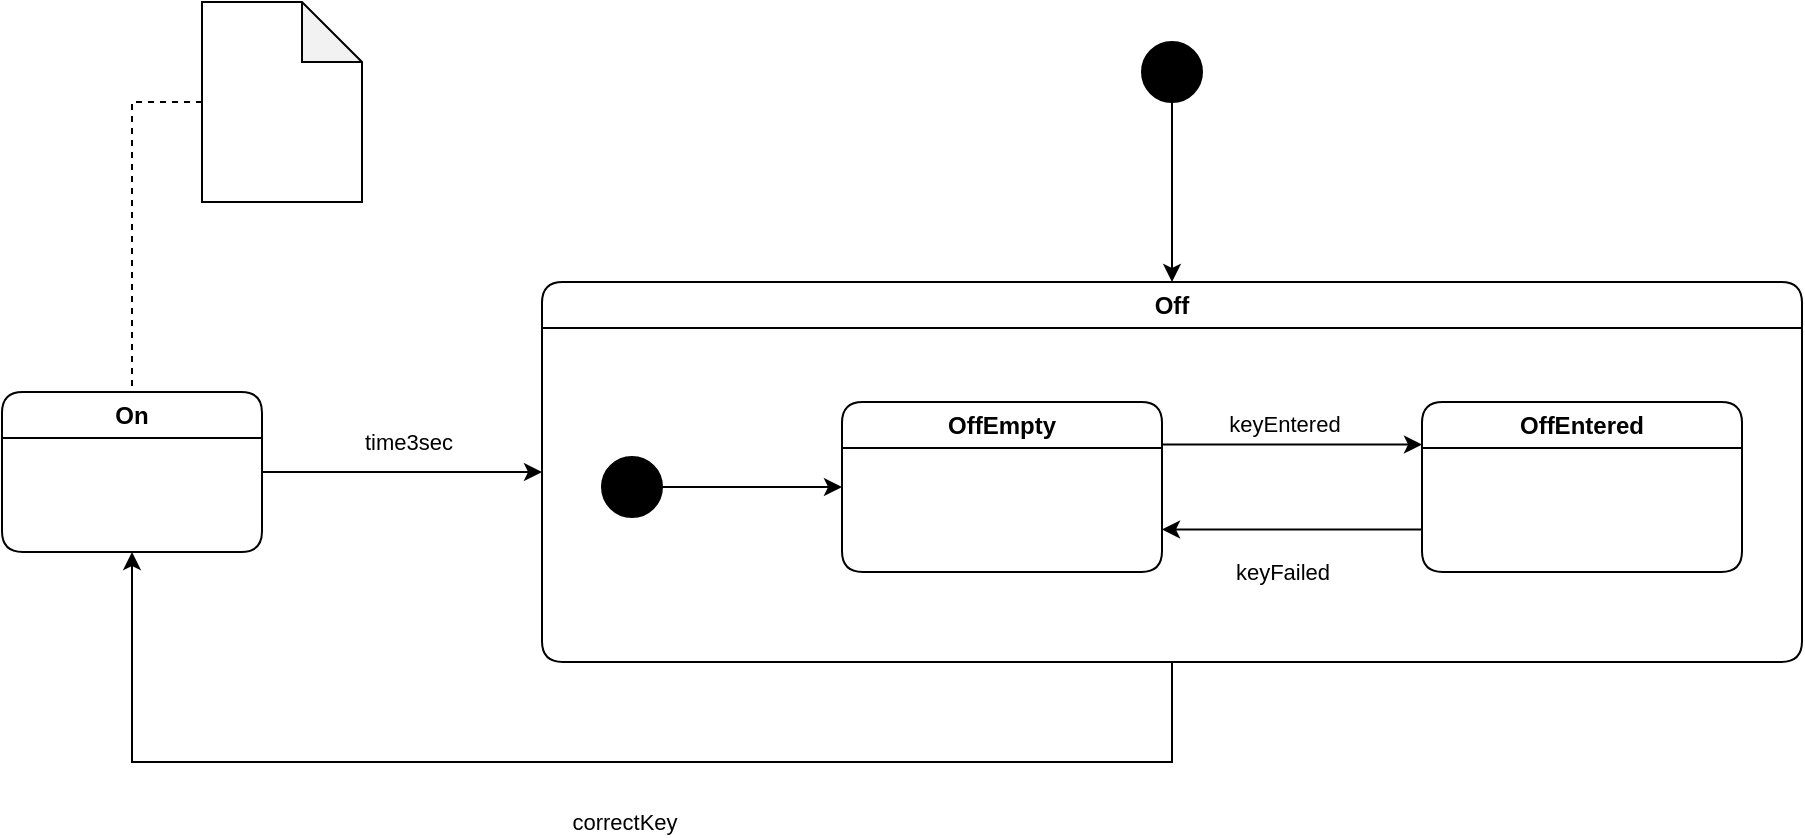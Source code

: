 <mxfile>
    <diagram id="kb6ERmdoE3fj__gCxbpV" name="Page-1">
        <mxGraphModel dx="1240" dy="744" grid="1" gridSize="10" guides="1" tooltips="1" connect="1" arrows="1" fold="1" page="0" pageScale="1" pageWidth="827" pageHeight="1169" math="0" shadow="0">
            <root>
                <mxCell id="0"/>
                <mxCell id="1" parent="0"/>
                <mxCell id="EBAIrEwSQ_sO8G7dM4pI-15" style="edgeStyle=orthogonalEdgeStyle;rounded=0;orthogonalLoop=1;jettySize=auto;html=1;exitX=1;exitY=0.5;exitDx=0;exitDy=0;entryX=0;entryY=0.5;entryDx=0;entryDy=0;" parent="1" source="EBAIrEwSQ_sO8G7dM4pI-10" target="3" edge="1">
                    <mxGeometry relative="1" as="geometry">
                        <mxPoint x="-350" y="115" as="targetPoint"/>
                    </mxGeometry>
                </mxCell>
                <mxCell id="EBAIrEwSQ_sO8G7dM4pI-18" value="time3sec" style="edgeLabel;html=1;align=center;verticalAlign=middle;resizable=0;points=[];" parent="EBAIrEwSQ_sO8G7dM4pI-15" vertex="1" connectable="0">
                    <mxGeometry x="0.311" y="1" relative="1" as="geometry">
                        <mxPoint x="-19" y="-14" as="offset"/>
                    </mxGeometry>
                </mxCell>
                <object label="On" type="state" id="EBAIrEwSQ_sO8G7dM4pI-10">
                    <mxCell style="swimlane;rounded=1;whiteSpace=wrap;html=1;glass=0;sketch=0;" parent="1" vertex="1">
                        <mxGeometry x="-590" y="75" width="130" height="80" as="geometry"/>
                    </mxCell>
                </object>
                <mxCell id="EBAIrEwSQ_sO8G7dM4pI-16" style="edgeStyle=orthogonalEdgeStyle;rounded=0;orthogonalLoop=1;jettySize=auto;html=1;entryX=0.5;entryY=1;entryDx=0;entryDy=0;exitX=0.5;exitY=1;exitDx=0;exitDy=0;" parent="1" source="3" target="EBAIrEwSQ_sO8G7dM4pI-10" edge="1">
                    <mxGeometry relative="1" as="geometry">
                        <mxPoint x="-360" y="260" as="targetPoint"/>
                        <mxPoint x="-320" y="356" as="sourcePoint"/>
                        <Array as="points">
                            <mxPoint x="-5" y="260"/>
                            <mxPoint x="-525" y="260"/>
                        </Array>
                    </mxGeometry>
                </mxCell>
                <mxCell id="EBAIrEwSQ_sO8G7dM4pI-21" value="correctKey" style="edgeLabel;html=1;align=center;verticalAlign=middle;resizable=0;points=[];" parent="EBAIrEwSQ_sO8G7dM4pI-16" vertex="1" connectable="0">
                    <mxGeometry x="-0.087" y="1" relative="1" as="geometry">
                        <mxPoint x="-16" y="29" as="offset"/>
                    </mxGeometry>
                </mxCell>
                <mxCell id="EBAIrEwSQ_sO8G7dM4pI-20" style="edgeStyle=orthogonalEdgeStyle;rounded=0;orthogonalLoop=1;jettySize=auto;html=1;exitX=0;exitY=0.5;exitDx=0;exitDy=0;exitPerimeter=0;entryX=0.5;entryY=0;entryDx=0;entryDy=0;endArrow=none;endFill=0;dashed=1;" parent="1" source="EBAIrEwSQ_sO8G7dM4pI-19" target="EBAIrEwSQ_sO8G7dM4pI-10" edge="1">
                    <mxGeometry relative="1" as="geometry"/>
                </mxCell>
                <object label="" type="note" id="EBAIrEwSQ_sO8G7dM4pI-19">
                    <mxCell style="shape=note;whiteSpace=wrap;html=1;backgroundOutline=1;darkOpacity=0.05;glass=0;sketch=0;fillColor=#ffffff;" parent="1" vertex="1">
                        <mxGeometry x="-490" y="-120" width="80" height="100" as="geometry"/>
                    </mxCell>
                </object>
                <object label="Off" type="state" id="3">
                    <mxCell style="swimlane;rounded=1;whiteSpace=wrap;html=1;glass=0;sketch=0;startSize=23;" parent="1" vertex="1">
                        <mxGeometry x="-320" y="20" width="630" height="190" as="geometry">
                            <mxRectangle x="-320" y="20" width="50" height="23" as="alternateBounds"/>
                        </mxGeometry>
                    </mxCell>
                </object>
                <object label="OffEntered" type="state" id="EBAIrEwSQ_sO8G7dM4pI-12">
                    <mxCell style="swimlane;rounded=1;whiteSpace=wrap;html=1;glass=0;sketch=0;startSize=23;" parent="3" vertex="1">
                        <mxGeometry x="440" y="60" width="160" height="85" as="geometry"/>
                    </mxCell>
                </object>
                <object label="OffEmpty" type="state" id="m3naWr25p_J3Rivu2WGc-2">
                    <mxCell style="swimlane;rounded=1;whiteSpace=wrap;html=1;glass=0;sketch=0;startSize=23;" parent="3" vertex="1">
                        <mxGeometry x="150" y="60" width="160" height="85" as="geometry"/>
                    </mxCell>
                </object>
                <mxCell id="HdLz7Pnjk3gmC13WeZwF-1" style="edgeStyle=orthogonalEdgeStyle;rounded=0;orthogonalLoop=1;jettySize=auto;html=1;exitX=0;exitY=0.75;exitDx=0;exitDy=0;entryX=1;entryY=0.75;entryDx=0;entryDy=0;" parent="3" source="EBAIrEwSQ_sO8G7dM4pI-12" target="m3naWr25p_J3Rivu2WGc-2" edge="1">
                    <mxGeometry relative="1" as="geometry">
                        <mxPoint x="340" y="124" as="targetPoint"/>
                        <mxPoint x="400" y="90" as="sourcePoint"/>
                    </mxGeometry>
                </mxCell>
                <mxCell id="HdLz7Pnjk3gmC13WeZwF-2" value="keyFailed" style="edgeLabel;html=1;align=center;verticalAlign=middle;resizable=0;points=[];" parent="HdLz7Pnjk3gmC13WeZwF-1" vertex="1" connectable="0">
                    <mxGeometry x="-0.087" y="1" relative="1" as="geometry">
                        <mxPoint x="-11" y="20" as="offset"/>
                    </mxGeometry>
                </mxCell>
                <mxCell id="HdLz7Pnjk3gmC13WeZwF-3" style="edgeStyle=orthogonalEdgeStyle;rounded=0;orthogonalLoop=1;jettySize=auto;html=1;entryX=0;entryY=0.25;entryDx=0;entryDy=0;exitX=1;exitY=0.25;exitDx=0;exitDy=0;" parent="3" source="m3naWr25p_J3Rivu2WGc-2" target="EBAIrEwSQ_sO8G7dM4pI-12" edge="1">
                    <mxGeometry relative="1" as="geometry">
                        <mxPoint x="450" y="280" as="targetPoint"/>
                        <mxPoint x="580" y="123.5" as="sourcePoint"/>
                    </mxGeometry>
                </mxCell>
                <mxCell id="HdLz7Pnjk3gmC13WeZwF-4" value="keyEntered" style="edgeLabel;html=1;align=center;verticalAlign=middle;resizable=0;points=[];" parent="HdLz7Pnjk3gmC13WeZwF-3" vertex="1" connectable="0">
                    <mxGeometry x="-0.087" y="1" relative="1" as="geometry">
                        <mxPoint x="1" y="-10" as="offset"/>
                    </mxGeometry>
                </mxCell>
                <object label="" type="initialstate" id="EBAIrEwSQ_sO8G7dM4pI-9">
                    <mxCell style="ellipse;whiteSpace=wrap;html=1;aspect=fixed;glass=0;sketch=0;fillColor=#000000;" parent="3" vertex="1">
                        <mxGeometry x="30" y="87.5" width="30" height="30" as="geometry"/>
                    </mxCell>
                </object>
                <mxCell id="EBAIrEwSQ_sO8G7dM4pI-14" style="edgeStyle=orthogonalEdgeStyle;rounded=0;orthogonalLoop=1;jettySize=auto;html=1;exitX=1;exitY=0.5;exitDx=0;exitDy=0;entryX=0;entryY=0.5;entryDx=0;entryDy=0;" parent="3" source="EBAIrEwSQ_sO8G7dM4pI-9" target="m3naWr25p_J3Rivu2WGc-2" edge="1">
                    <mxGeometry relative="1" as="geometry">
                        <Array as="points">
                            <mxPoint x="100" y="102.5"/>
                            <mxPoint x="100" y="102.5"/>
                        </Array>
                        <mxPoint x="490.0" y="-20" as="targetPoint"/>
                    </mxGeometry>
                </mxCell>
                <mxCell id="6" style="edgeStyle=none;html=1;exitX=0.5;exitY=1;exitDx=0;exitDy=0;entryX=0.5;entryY=0;entryDx=0;entryDy=0;" parent="1" source="5" target="3" edge="1">
                    <mxGeometry relative="1" as="geometry"/>
                </mxCell>
                <object label="" type="initialstate" id="5">
                    <mxCell style="ellipse;whiteSpace=wrap;html=1;aspect=fixed;glass=0;sketch=0;fillColor=#000000;" parent="1" vertex="1">
                        <mxGeometry x="-20" y="-100" width="30" height="30" as="geometry"/>
                    </mxCell>
                </object>
            </root>
        </mxGraphModel>
    </diagram>
</mxfile>